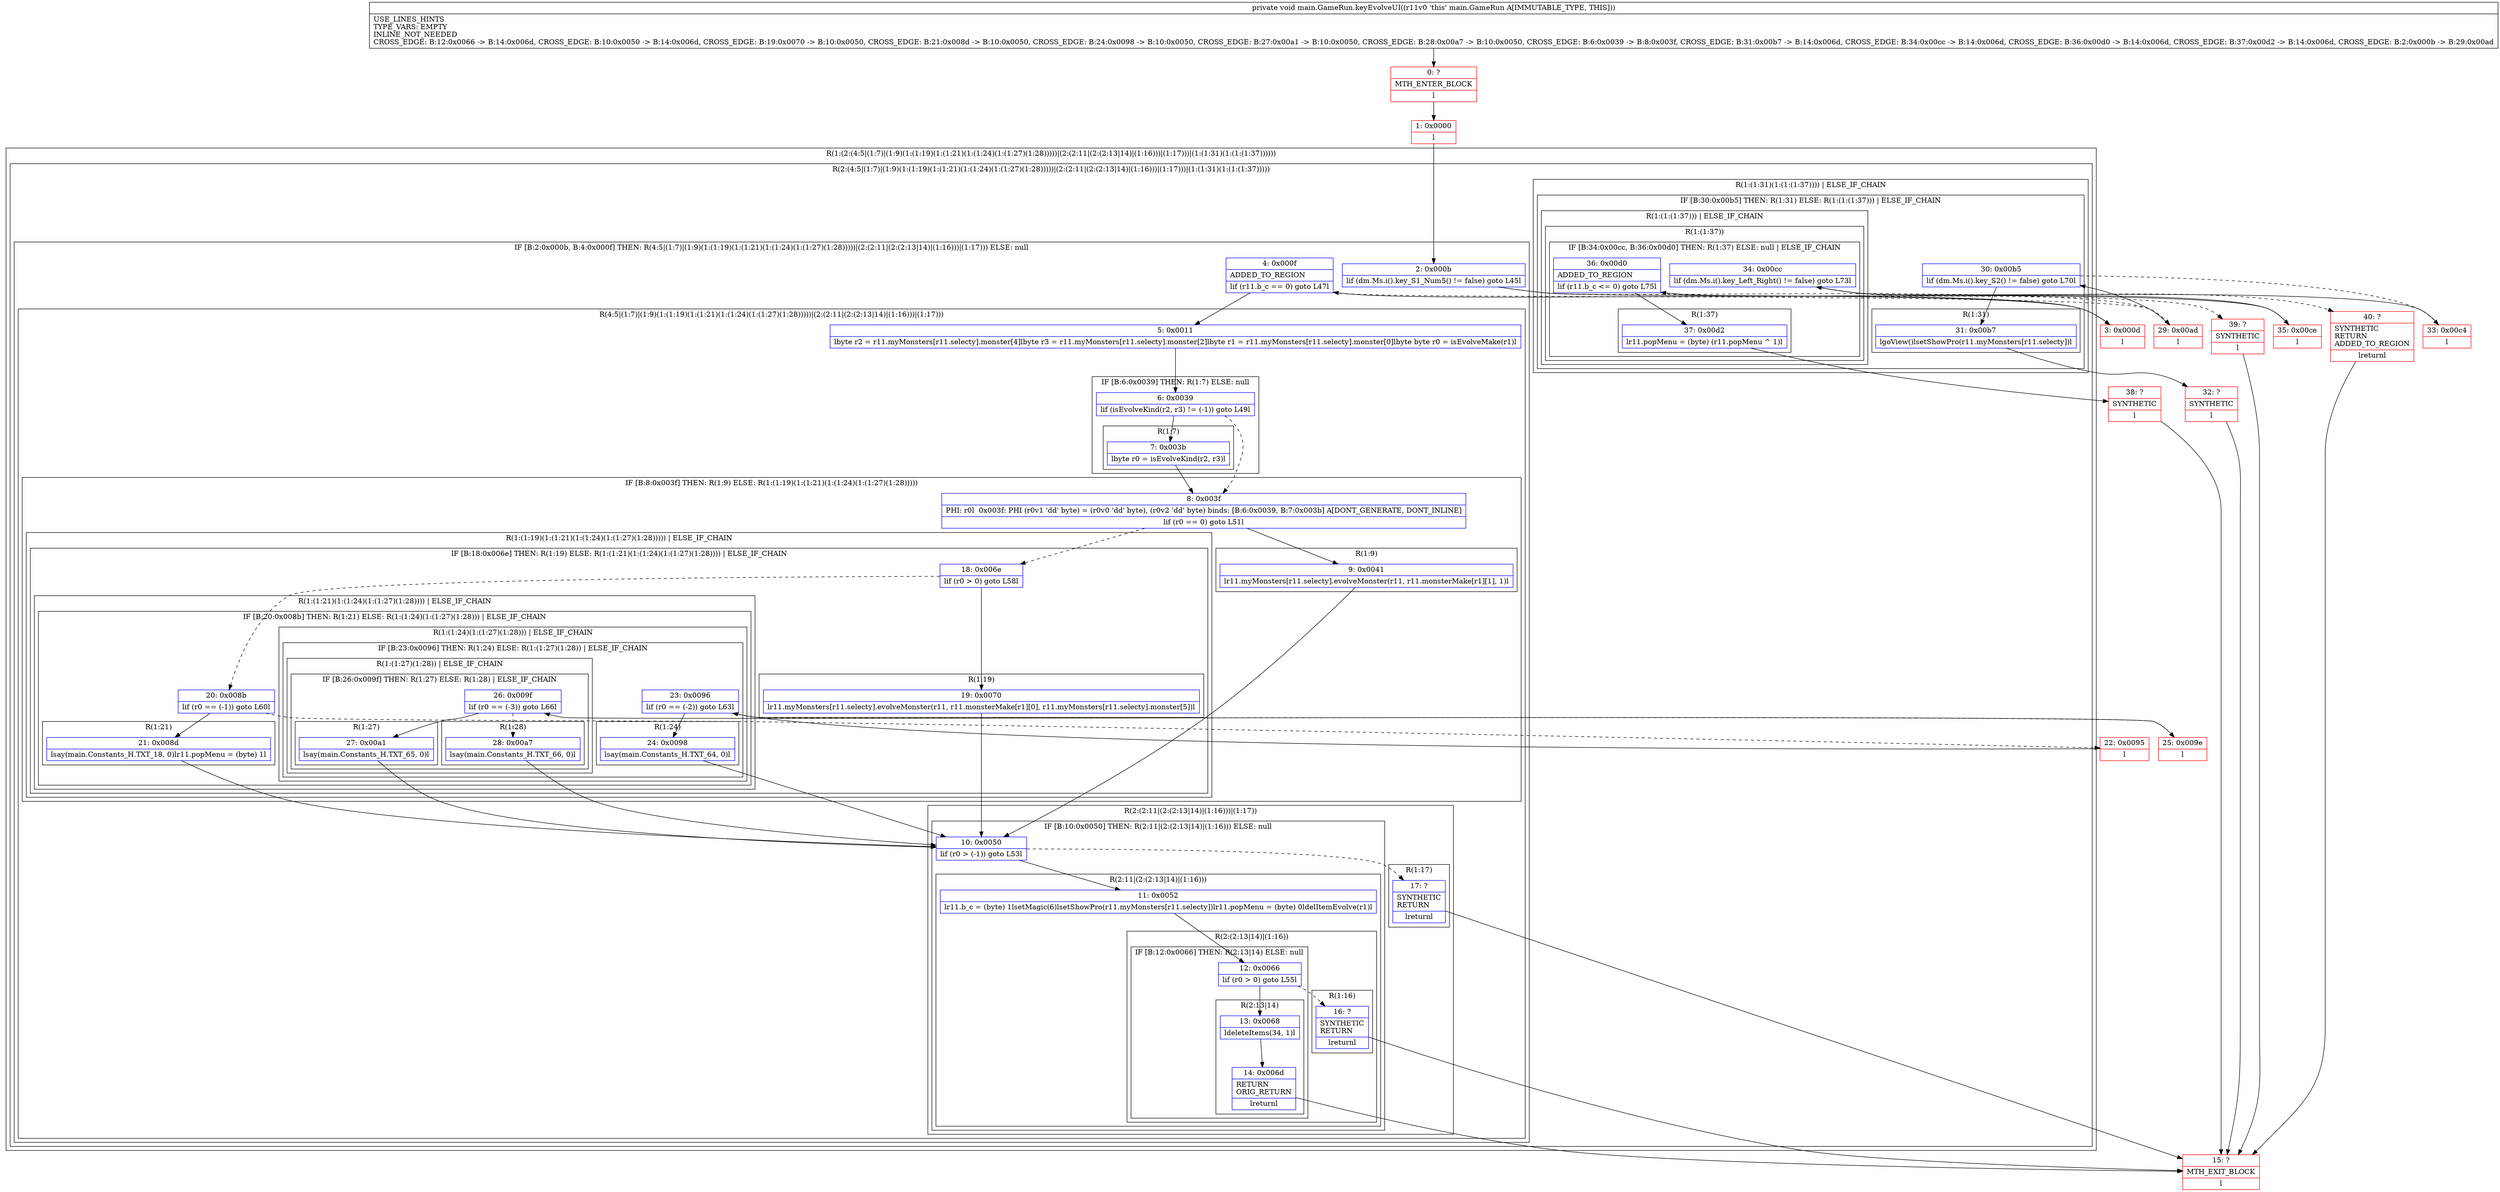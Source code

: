 digraph "CFG formain.GameRun.keyEvolveUI()V" {
subgraph cluster_Region_745298896 {
label = "R(1:(2:(4:5|(1:7)|(1:9)(1:(1:19)(1:(1:21)(1:(1:24)(1:(1:27)(1:28)))))|(2:(2:11|(2:(2:13|14)|(1:16)))|(1:17)))|(1:(1:31)(1:(1:(1:37))))))";
node [shape=record,color=blue];
subgraph cluster_Region_1136651093 {
label = "R(2:(4:5|(1:7)|(1:9)(1:(1:19)(1:(1:21)(1:(1:24)(1:(1:27)(1:28)))))|(2:(2:11|(2:(2:13|14)|(1:16)))|(1:17)))|(1:(1:31)(1:(1:(1:37)))))";
node [shape=record,color=blue];
subgraph cluster_IfRegion_1575155040 {
label = "IF [B:2:0x000b, B:4:0x000f] THEN: R(4:5|(1:7)|(1:9)(1:(1:19)(1:(1:21)(1:(1:24)(1:(1:27)(1:28)))))|(2:(2:11|(2:(2:13|14)|(1:16)))|(1:17))) ELSE: null";
node [shape=record,color=blue];
Node_2 [shape=record,label="{2\:\ 0x000b|lif (dm.Ms.i().key_S1_Num5() != false) goto L45l}"];
Node_4 [shape=record,label="{4\:\ 0x000f|ADDED_TO_REGION\l|lif (r11.b_c == 0) goto L47l}"];
subgraph cluster_Region_236619571 {
label = "R(4:5|(1:7)|(1:9)(1:(1:19)(1:(1:21)(1:(1:24)(1:(1:27)(1:28)))))|(2:(2:11|(2:(2:13|14)|(1:16)))|(1:17)))";
node [shape=record,color=blue];
Node_5 [shape=record,label="{5\:\ 0x0011|lbyte r2 = r11.myMonsters[r11.selecty].monster[4]lbyte r3 = r11.myMonsters[r11.selecty].monster[2]lbyte r1 = r11.myMonsters[r11.selecty].monster[0]lbyte byte r0 = isEvolveMake(r1)l}"];
subgraph cluster_IfRegion_1200079221 {
label = "IF [B:6:0x0039] THEN: R(1:7) ELSE: null";
node [shape=record,color=blue];
Node_6 [shape=record,label="{6\:\ 0x0039|lif (isEvolveKind(r2, r3) != (\-1)) goto L49l}"];
subgraph cluster_Region_1331315539 {
label = "R(1:7)";
node [shape=record,color=blue];
Node_7 [shape=record,label="{7\:\ 0x003b|lbyte r0 = isEvolveKind(r2, r3)l}"];
}
}
subgraph cluster_IfRegion_1304874823 {
label = "IF [B:8:0x003f] THEN: R(1:9) ELSE: R(1:(1:19)(1:(1:21)(1:(1:24)(1:(1:27)(1:28)))))";
node [shape=record,color=blue];
Node_8 [shape=record,label="{8\:\ 0x003f|PHI: r0l  0x003f: PHI (r0v1 'dd' byte) = (r0v0 'dd' byte), (r0v2 'dd' byte) binds: [B:6:0x0039, B:7:0x003b] A[DONT_GENERATE, DONT_INLINE]\l|lif (r0 == 0) goto L51l}"];
subgraph cluster_Region_1930927267 {
label = "R(1:9)";
node [shape=record,color=blue];
Node_9 [shape=record,label="{9\:\ 0x0041|lr11.myMonsters[r11.selecty].evolveMonster(r11, r11.monsterMake[r1][1], 1)l}"];
}
subgraph cluster_Region_49897636 {
label = "R(1:(1:19)(1:(1:21)(1:(1:24)(1:(1:27)(1:28))))) | ELSE_IF_CHAIN\l";
node [shape=record,color=blue];
subgraph cluster_IfRegion_41656536 {
label = "IF [B:18:0x006e] THEN: R(1:19) ELSE: R(1:(1:21)(1:(1:24)(1:(1:27)(1:28)))) | ELSE_IF_CHAIN\l";
node [shape=record,color=blue];
Node_18 [shape=record,label="{18\:\ 0x006e|lif (r0 \> 0) goto L58l}"];
subgraph cluster_Region_703512301 {
label = "R(1:19)";
node [shape=record,color=blue];
Node_19 [shape=record,label="{19\:\ 0x0070|lr11.myMonsters[r11.selecty].evolveMonster(r11, r11.monsterMake[r1][0], r11.myMonsters[r11.selecty].monster[5])l}"];
}
subgraph cluster_Region_1275398640 {
label = "R(1:(1:21)(1:(1:24)(1:(1:27)(1:28)))) | ELSE_IF_CHAIN\l";
node [shape=record,color=blue];
subgraph cluster_IfRegion_1581154220 {
label = "IF [B:20:0x008b] THEN: R(1:21) ELSE: R(1:(1:24)(1:(1:27)(1:28))) | ELSE_IF_CHAIN\l";
node [shape=record,color=blue];
Node_20 [shape=record,label="{20\:\ 0x008b|lif (r0 == (\-1)) goto L60l}"];
subgraph cluster_Region_1885120102 {
label = "R(1:21)";
node [shape=record,color=blue];
Node_21 [shape=record,label="{21\:\ 0x008d|lsay(main.Constants_H.TXT_18, 0)lr11.popMenu = (byte) 1l}"];
}
subgraph cluster_Region_979305720 {
label = "R(1:(1:24)(1:(1:27)(1:28))) | ELSE_IF_CHAIN\l";
node [shape=record,color=blue];
subgraph cluster_IfRegion_1415165849 {
label = "IF [B:23:0x0096] THEN: R(1:24) ELSE: R(1:(1:27)(1:28)) | ELSE_IF_CHAIN\l";
node [shape=record,color=blue];
Node_23 [shape=record,label="{23\:\ 0x0096|lif (r0 == (\-2)) goto L63l}"];
subgraph cluster_Region_1936371543 {
label = "R(1:24)";
node [shape=record,color=blue];
Node_24 [shape=record,label="{24\:\ 0x0098|lsay(main.Constants_H.TXT_64, 0)l}"];
}
subgraph cluster_Region_390357571 {
label = "R(1:(1:27)(1:28)) | ELSE_IF_CHAIN\l";
node [shape=record,color=blue];
subgraph cluster_IfRegion_790558370 {
label = "IF [B:26:0x009f] THEN: R(1:27) ELSE: R(1:28) | ELSE_IF_CHAIN\l";
node [shape=record,color=blue];
Node_26 [shape=record,label="{26\:\ 0x009f|lif (r0 == (\-3)) goto L66l}"];
subgraph cluster_Region_37656923 {
label = "R(1:27)";
node [shape=record,color=blue];
Node_27 [shape=record,label="{27\:\ 0x00a1|lsay(main.Constants_H.TXT_65, 0)l}"];
}
subgraph cluster_Region_1074013472 {
label = "R(1:28)";
node [shape=record,color=blue];
Node_28 [shape=record,label="{28\:\ 0x00a7|lsay(main.Constants_H.TXT_66, 0)l}"];
}
}
}
}
}
}
}
}
}
}
subgraph cluster_Region_1714563680 {
label = "R(2:(2:11|(2:(2:13|14)|(1:16)))|(1:17))";
node [shape=record,color=blue];
subgraph cluster_IfRegion_1883045625 {
label = "IF [B:10:0x0050] THEN: R(2:11|(2:(2:13|14)|(1:16))) ELSE: null";
node [shape=record,color=blue];
Node_10 [shape=record,label="{10\:\ 0x0050|lif (r0 \> (\-1)) goto L53l}"];
subgraph cluster_Region_1343971020 {
label = "R(2:11|(2:(2:13|14)|(1:16)))";
node [shape=record,color=blue];
Node_11 [shape=record,label="{11\:\ 0x0052|lr11.b_c = (byte) 1lsetMagic(6)lsetShowPro(r11.myMonsters[r11.selecty])lr11.popMenu = (byte) 0ldelItemEvolve(r1)l}"];
subgraph cluster_Region_1380977311 {
label = "R(2:(2:13|14)|(1:16))";
node [shape=record,color=blue];
subgraph cluster_IfRegion_1574059085 {
label = "IF [B:12:0x0066] THEN: R(2:13|14) ELSE: null";
node [shape=record,color=blue];
Node_12 [shape=record,label="{12\:\ 0x0066|lif (r0 \> 0) goto L55l}"];
subgraph cluster_Region_609400271 {
label = "R(2:13|14)";
node [shape=record,color=blue];
Node_13 [shape=record,label="{13\:\ 0x0068|ldeleteItems(34, 1)l}"];
Node_14 [shape=record,label="{14\:\ 0x006d|RETURN\lORIG_RETURN\l|lreturnl}"];
}
}
subgraph cluster_Region_1159637312 {
label = "R(1:16)";
node [shape=record,color=blue];
Node_16 [shape=record,label="{16\:\ ?|SYNTHETIC\lRETURN\l|lreturnl}"];
}
}
}
}
subgraph cluster_Region_847837865 {
label = "R(1:17)";
node [shape=record,color=blue];
Node_17 [shape=record,label="{17\:\ ?|SYNTHETIC\lRETURN\l|lreturnl}"];
}
}
}
}
subgraph cluster_Region_1616775829 {
label = "R(1:(1:31)(1:(1:(1:37)))) | ELSE_IF_CHAIN\l";
node [shape=record,color=blue];
subgraph cluster_IfRegion_1368598428 {
label = "IF [B:30:0x00b5] THEN: R(1:31) ELSE: R(1:(1:(1:37))) | ELSE_IF_CHAIN\l";
node [shape=record,color=blue];
Node_30 [shape=record,label="{30\:\ 0x00b5|lif (dm.Ms.i().key_S2() != false) goto L70l}"];
subgraph cluster_Region_1643626567 {
label = "R(1:31)";
node [shape=record,color=blue];
Node_31 [shape=record,label="{31\:\ 0x00b7|lgoView()lsetShowPro(r11.myMonsters[r11.selecty])l}"];
}
subgraph cluster_Region_350172002 {
label = "R(1:(1:(1:37))) | ELSE_IF_CHAIN\l";
node [shape=record,color=blue];
subgraph cluster_Region_80054734 {
label = "R(1:(1:37))";
node [shape=record,color=blue];
subgraph cluster_IfRegion_1277358349 {
label = "IF [B:34:0x00cc, B:36:0x00d0] THEN: R(1:37) ELSE: null | ELSE_IF_CHAIN\l";
node [shape=record,color=blue];
Node_34 [shape=record,label="{34\:\ 0x00cc|lif (dm.Ms.i().key_Left_Right() != false) goto L73l}"];
Node_36 [shape=record,label="{36\:\ 0x00d0|ADDED_TO_REGION\l|lif (r11.b_c \<= 0) goto L75l}"];
subgraph cluster_Region_327738678 {
label = "R(1:37)";
node [shape=record,color=blue];
Node_37 [shape=record,label="{37\:\ 0x00d2|lr11.popMenu = (byte) (r11.popMenu ^ 1)l}"];
}
}
}
}
}
}
}
}
Node_0 [shape=record,color=red,label="{0\:\ ?|MTH_ENTER_BLOCK\l|l}"];
Node_1 [shape=record,color=red,label="{1\:\ 0x0000|l}"];
Node_3 [shape=record,color=red,label="{3\:\ 0x000d|l}"];
Node_15 [shape=record,color=red,label="{15\:\ ?|MTH_EXIT_BLOCK\l|l}"];
Node_22 [shape=record,color=red,label="{22\:\ 0x0095|l}"];
Node_25 [shape=record,color=red,label="{25\:\ 0x009e|l}"];
Node_29 [shape=record,color=red,label="{29\:\ 0x00ad|l}"];
Node_32 [shape=record,color=red,label="{32\:\ ?|SYNTHETIC\l|l}"];
Node_33 [shape=record,color=red,label="{33\:\ 0x00c4|l}"];
Node_35 [shape=record,color=red,label="{35\:\ 0x00ce|l}"];
Node_38 [shape=record,color=red,label="{38\:\ ?|SYNTHETIC\l|l}"];
Node_39 [shape=record,color=red,label="{39\:\ ?|SYNTHETIC\l|l}"];
Node_40 [shape=record,color=red,label="{40\:\ ?|SYNTHETIC\lRETURN\lADDED_TO_REGION\l|lreturnl}"];
MethodNode[shape=record,label="{private void main.GameRun.keyEvolveUI((r11v0 'this' main.GameRun A[IMMUTABLE_TYPE, THIS]))  | USE_LINES_HINTS\lTYPE_VARS: EMPTY\lINLINE_NOT_NEEDED\lCROSS_EDGE: B:12:0x0066 \-\> B:14:0x006d, CROSS_EDGE: B:10:0x0050 \-\> B:14:0x006d, CROSS_EDGE: B:19:0x0070 \-\> B:10:0x0050, CROSS_EDGE: B:21:0x008d \-\> B:10:0x0050, CROSS_EDGE: B:24:0x0098 \-\> B:10:0x0050, CROSS_EDGE: B:27:0x00a1 \-\> B:10:0x0050, CROSS_EDGE: B:28:0x00a7 \-\> B:10:0x0050, CROSS_EDGE: B:6:0x0039 \-\> B:8:0x003f, CROSS_EDGE: B:31:0x00b7 \-\> B:14:0x006d, CROSS_EDGE: B:34:0x00cc \-\> B:14:0x006d, CROSS_EDGE: B:36:0x00d0 \-\> B:14:0x006d, CROSS_EDGE: B:37:0x00d2 \-\> B:14:0x006d, CROSS_EDGE: B:2:0x000b \-\> B:29:0x00ad\l}"];
MethodNode -> Node_0;
Node_2 -> Node_3;
Node_2 -> Node_29[style=dashed];
Node_4 -> Node_5;
Node_4 -> Node_29[style=dashed];
Node_5 -> Node_6;
Node_6 -> Node_7;
Node_6 -> Node_8[style=dashed];
Node_7 -> Node_8;
Node_8 -> Node_9;
Node_8 -> Node_18[style=dashed];
Node_9 -> Node_10;
Node_18 -> Node_19;
Node_18 -> Node_20[style=dashed];
Node_19 -> Node_10;
Node_20 -> Node_21;
Node_20 -> Node_22[style=dashed];
Node_21 -> Node_10;
Node_23 -> Node_24;
Node_23 -> Node_25[style=dashed];
Node_24 -> Node_10;
Node_26 -> Node_27;
Node_26 -> Node_28[style=dashed];
Node_27 -> Node_10;
Node_28 -> Node_10;
Node_10 -> Node_11;
Node_10 -> Node_17[style=dashed];
Node_11 -> Node_12;
Node_12 -> Node_13;
Node_12 -> Node_16[style=dashed];
Node_13 -> Node_14;
Node_14 -> Node_15;
Node_16 -> Node_15;
Node_17 -> Node_15;
Node_30 -> Node_31;
Node_30 -> Node_33[style=dashed];
Node_31 -> Node_32;
Node_34 -> Node_35;
Node_34 -> Node_40[style=dashed];
Node_36 -> Node_37;
Node_36 -> Node_39[style=dashed];
Node_37 -> Node_38;
Node_0 -> Node_1;
Node_1 -> Node_2;
Node_3 -> Node_4;
Node_22 -> Node_23;
Node_25 -> Node_26;
Node_29 -> Node_30;
Node_32 -> Node_15;
Node_33 -> Node_34;
Node_35 -> Node_36;
Node_38 -> Node_15;
Node_39 -> Node_15;
Node_40 -> Node_15;
}

